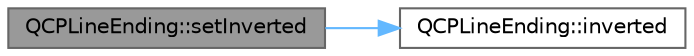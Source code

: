 digraph "QCPLineEnding::setInverted"
{
 // LATEX_PDF_SIZE
  bgcolor="transparent";
  edge [fontname=Helvetica,fontsize=10,labelfontname=Helvetica,labelfontsize=10];
  node [fontname=Helvetica,fontsize=10,shape=box,height=0.2,width=0.4];
  rankdir="LR";
  Node1 [label="QCPLineEnding::setInverted",height=0.2,width=0.4,color="gray40", fillcolor="grey60", style="filled", fontcolor="black",tooltip=" "];
  Node1 -> Node2 [color="steelblue1",style="solid"];
  Node2 [label="QCPLineEnding::inverted",height=0.2,width=0.4,color="grey40", fillcolor="white", style="filled",URL="$class_q_c_p_line_ending.html#a15a68706d298a0c9f94556f6b4db15ff",tooltip=" "];
}

